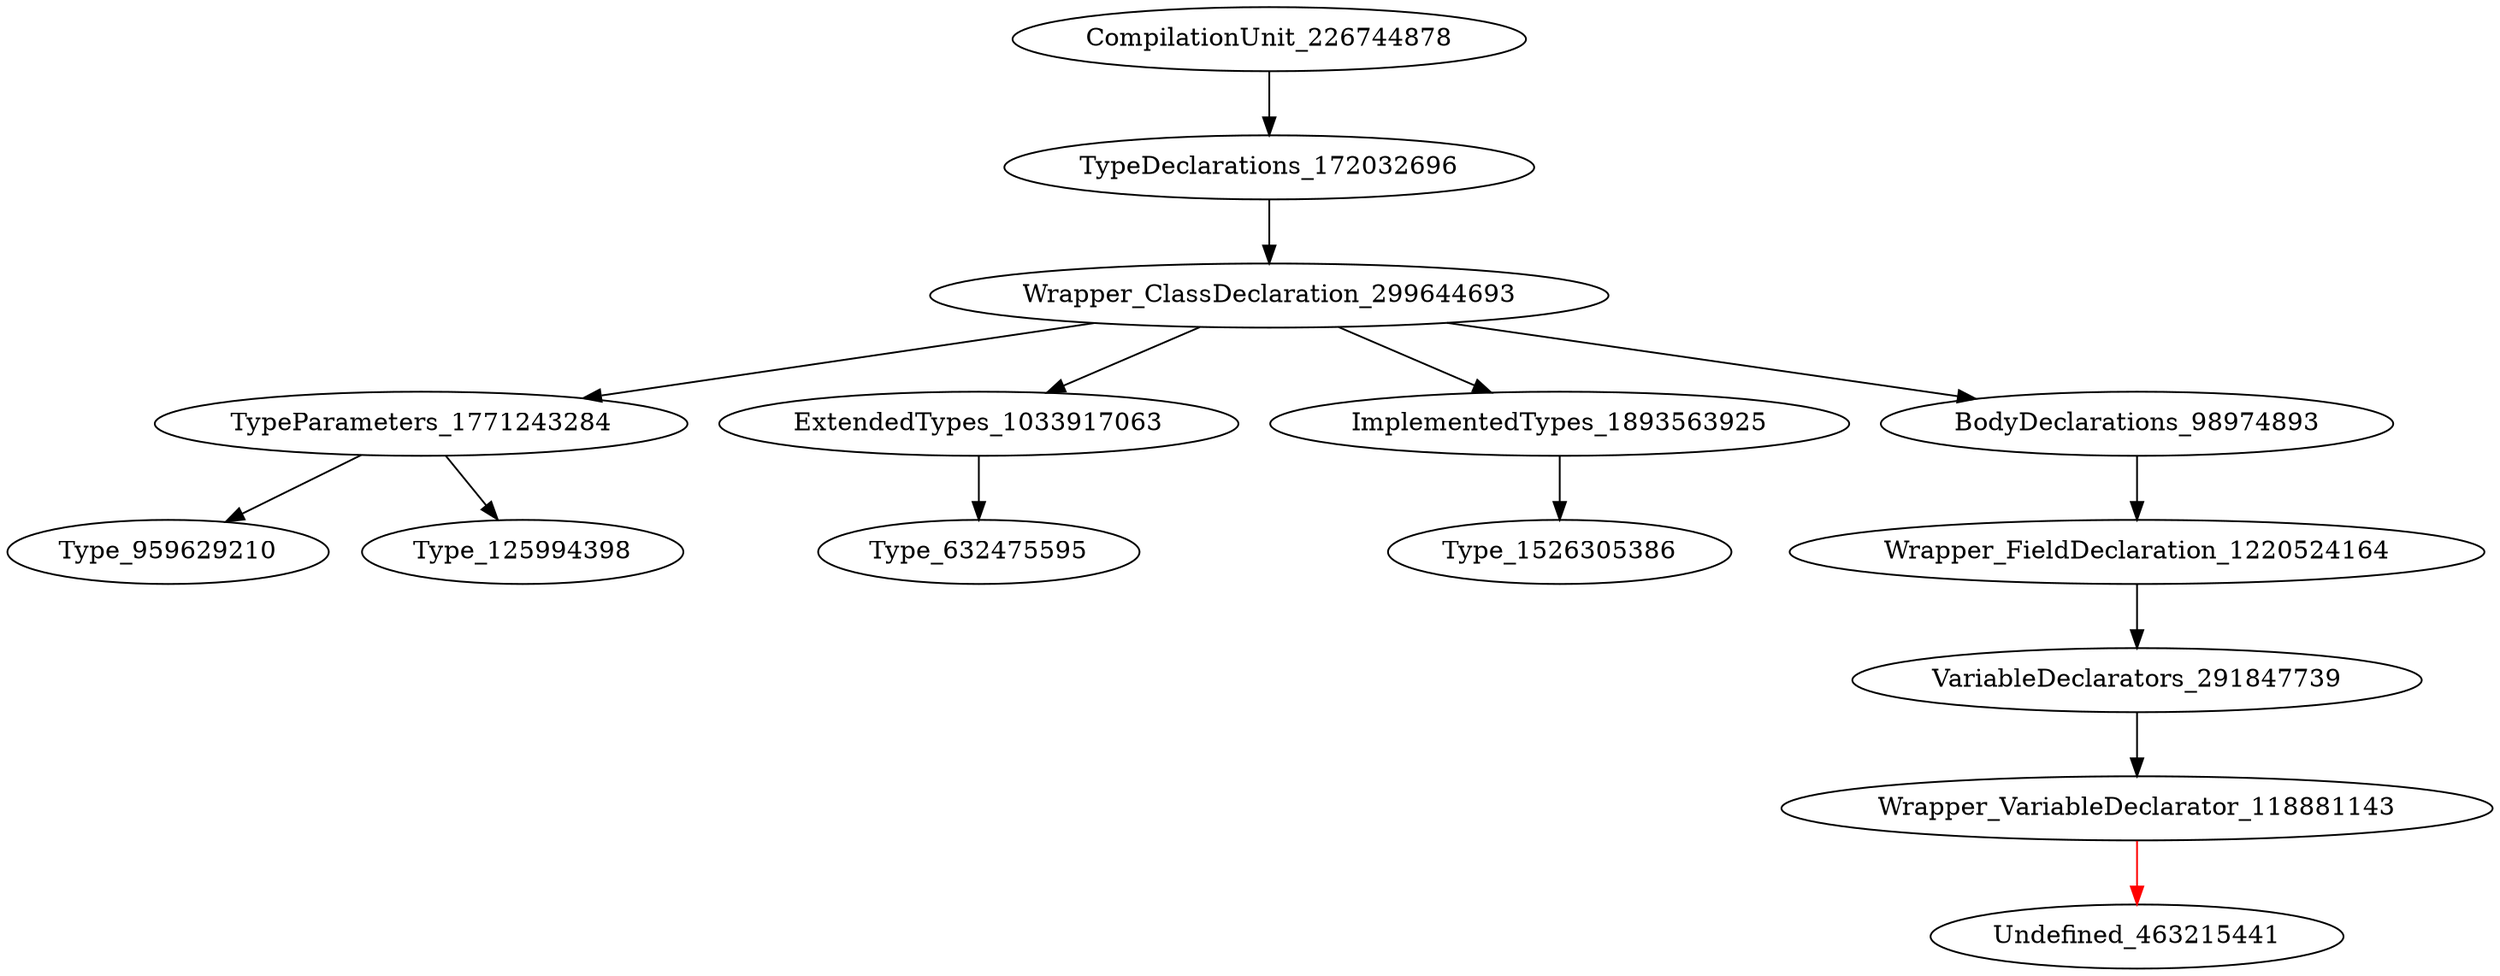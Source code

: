 digraph {
CompilationUnit_226744878 -> TypeDeclarations_172032696
TypeDeclarations_172032696 -> Wrapper_ClassDeclaration_299644693
Wrapper_ClassDeclaration_299644693 -> TypeParameters_1771243284
Wrapper_ClassDeclaration_299644693 -> ExtendedTypes_1033917063
Wrapper_ClassDeclaration_299644693 -> ImplementedTypes_1893563925
Wrapper_ClassDeclaration_299644693 -> BodyDeclarations_98974893
TypeParameters_1771243284 -> Type_959629210
TypeParameters_1771243284 -> Type_125994398
ExtendedTypes_1033917063 -> Type_632475595
ImplementedTypes_1893563925 -> Type_1526305386
BodyDeclarations_98974893 -> Wrapper_FieldDeclaration_1220524164
Wrapper_FieldDeclaration_1220524164 -> VariableDeclarators_291847739
VariableDeclarators_291847739 -> Wrapper_VariableDeclarator_118881143
Wrapper_VariableDeclarator_118881143 -> Undefined_463215441 [color = red] 
}